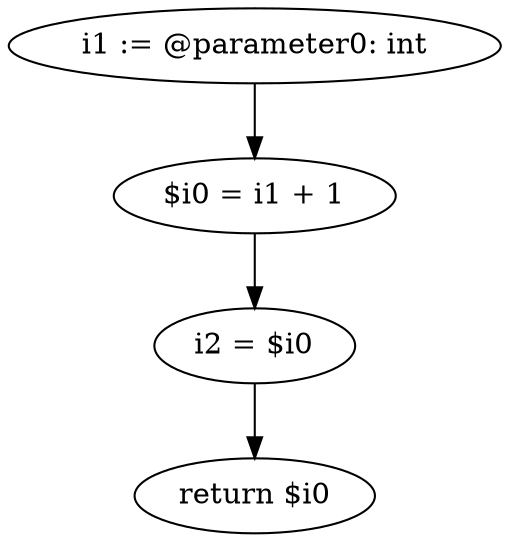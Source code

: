digraph "unitGraph" {
    "i1 := @parameter0: int"
    "$i0 = i1 + 1"
    "i2 = $i0"
    "return $i0"
    "i1 := @parameter0: int"->"$i0 = i1 + 1";
    "$i0 = i1 + 1"->"i2 = $i0";
    "i2 = $i0"->"return $i0";
}
